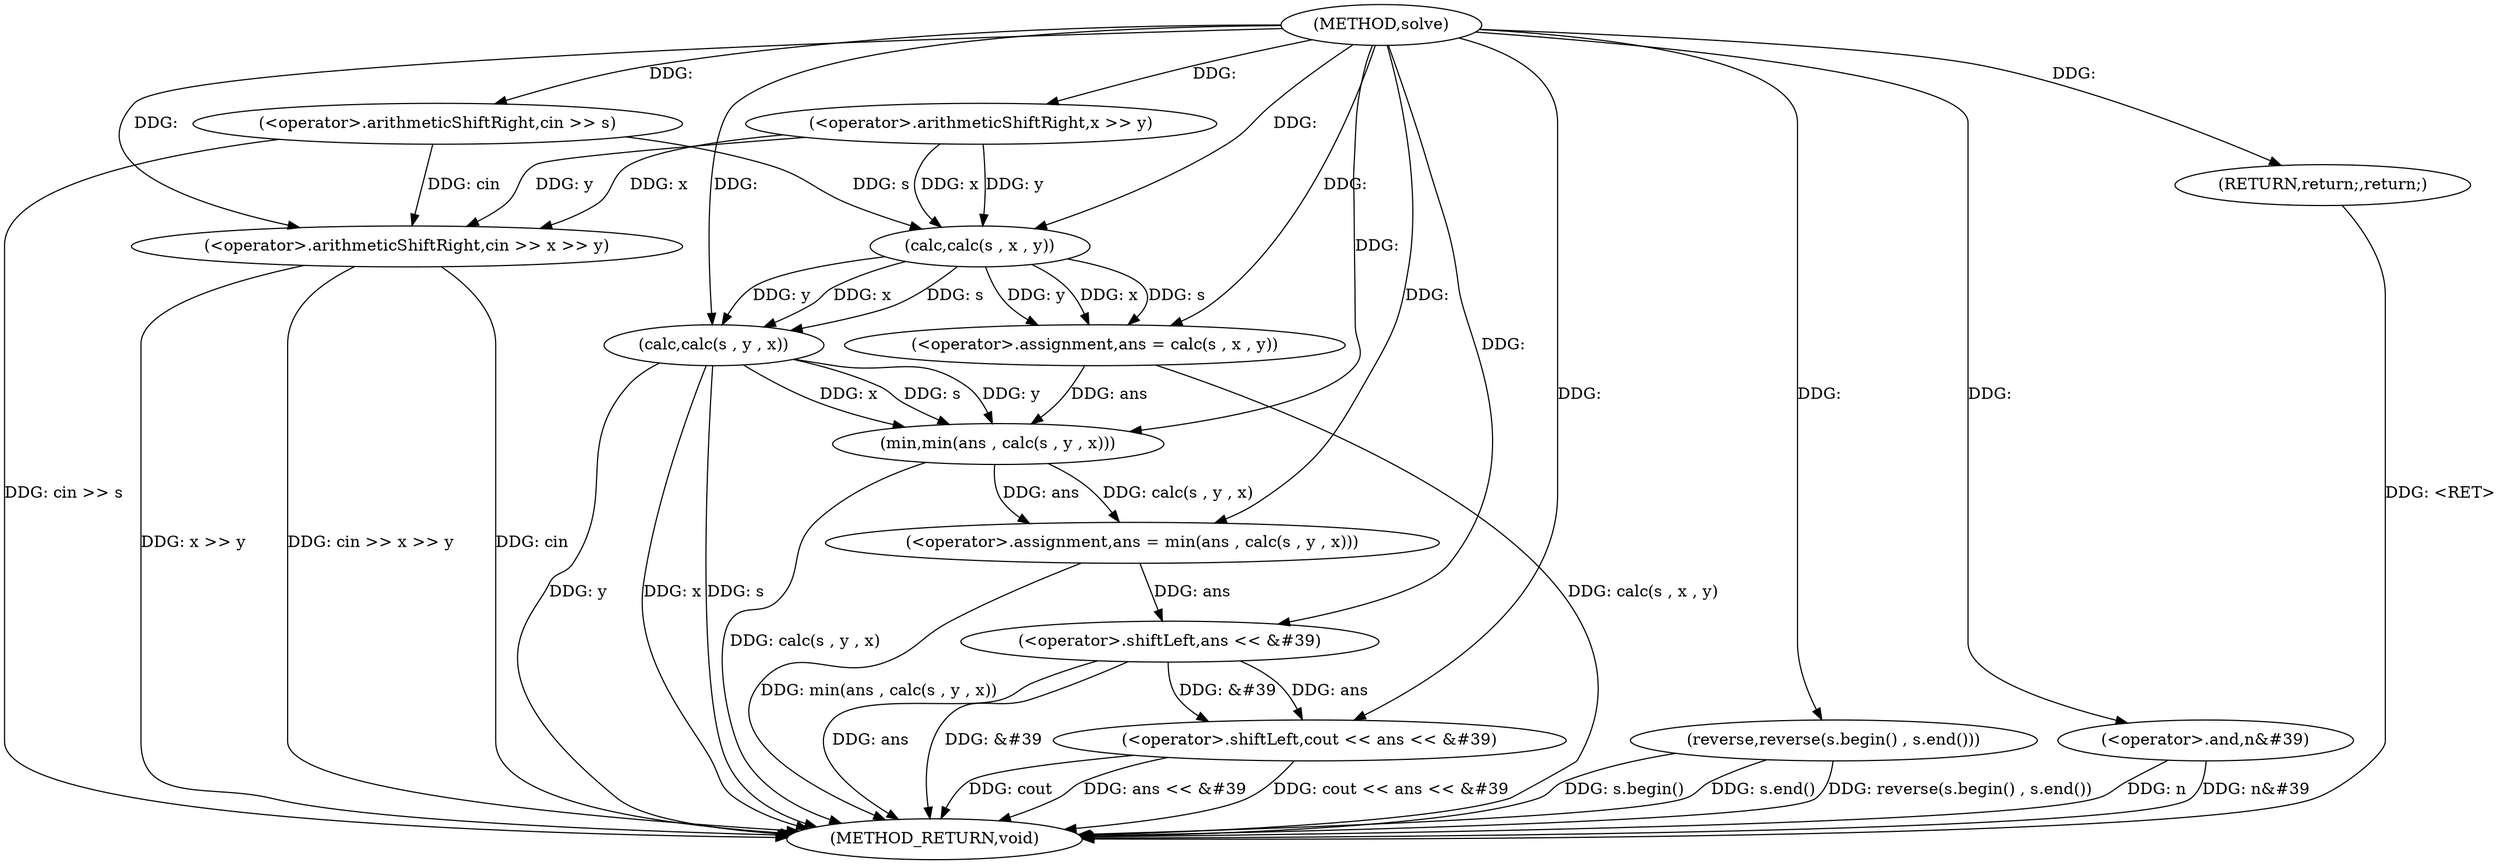 digraph "solve" {  
"1000141" [label = "(METHOD,solve)" ]
"1000182" [label = "(METHOD_RETURN,void)" ]
"1000144" [label = "(<operator>.arithmeticShiftRight,cin >> s)" ]
"1000149" [label = "(<operator>.arithmeticShiftRight,cin >> x >> y)" ]
"1000155" [label = "(<operator>.assignment,ans = calc(s , x , y))" ]
"1000161" [label = "(reverse,reverse(s.begin() , s.end()))" ]
"1000164" [label = "(<operator>.assignment,ans = min(ans , calc(s , y , x)))" ]
"1000172" [label = "(<operator>.shiftLeft,cout << ans << &#39)" ]
"1000178" [label = "(<operator>.and,n&#39)" ]
"1000181" [label = "(RETURN,return;,return;)" ]
"1000151" [label = "(<operator>.arithmeticShiftRight,x >> y)" ]
"1000157" [label = "(calc,calc(s , x , y))" ]
"1000166" [label = "(min,min(ans , calc(s , y , x)))" ]
"1000174" [label = "(<operator>.shiftLeft,ans << &#39)" ]
"1000168" [label = "(calc,calc(s , y , x))" ]
  "1000181" -> "1000182"  [ label = "DDG: <RET>"] 
  "1000144" -> "1000182"  [ label = "DDG: cin >> s"] 
  "1000149" -> "1000182"  [ label = "DDG: cin"] 
  "1000149" -> "1000182"  [ label = "DDG: x >> y"] 
  "1000149" -> "1000182"  [ label = "DDG: cin >> x >> y"] 
  "1000155" -> "1000182"  [ label = "DDG: calc(s , x , y)"] 
  "1000161" -> "1000182"  [ label = "DDG: s.begin()"] 
  "1000161" -> "1000182"  [ label = "DDG: s.end()"] 
  "1000161" -> "1000182"  [ label = "DDG: reverse(s.begin() , s.end())"] 
  "1000168" -> "1000182"  [ label = "DDG: s"] 
  "1000168" -> "1000182"  [ label = "DDG: y"] 
  "1000168" -> "1000182"  [ label = "DDG: x"] 
  "1000166" -> "1000182"  [ label = "DDG: calc(s , y , x)"] 
  "1000164" -> "1000182"  [ label = "DDG: min(ans , calc(s , y , x))"] 
  "1000174" -> "1000182"  [ label = "DDG: ans"] 
  "1000174" -> "1000182"  [ label = "DDG: &#39"] 
  "1000172" -> "1000182"  [ label = "DDG: ans << &#39"] 
  "1000172" -> "1000182"  [ label = "DDG: cout << ans << &#39"] 
  "1000178" -> "1000182"  [ label = "DDG: n&#39"] 
  "1000178" -> "1000182"  [ label = "DDG: n"] 
  "1000172" -> "1000182"  [ label = "DDG: cout"] 
  "1000157" -> "1000155"  [ label = "DDG: y"] 
  "1000157" -> "1000155"  [ label = "DDG: x"] 
  "1000157" -> "1000155"  [ label = "DDG: s"] 
  "1000166" -> "1000164"  [ label = "DDG: calc(s , y , x)"] 
  "1000166" -> "1000164"  [ label = "DDG: ans"] 
  "1000141" -> "1000181"  [ label = "DDG: "] 
  "1000141" -> "1000144"  [ label = "DDG: "] 
  "1000144" -> "1000149"  [ label = "DDG: cin"] 
  "1000141" -> "1000149"  [ label = "DDG: "] 
  "1000151" -> "1000149"  [ label = "DDG: y"] 
  "1000151" -> "1000149"  [ label = "DDG: x"] 
  "1000141" -> "1000155"  [ label = "DDG: "] 
  "1000141" -> "1000161"  [ label = "DDG: "] 
  "1000141" -> "1000164"  [ label = "DDG: "] 
  "1000141" -> "1000172"  [ label = "DDG: "] 
  "1000174" -> "1000172"  [ label = "DDG: &#39"] 
  "1000174" -> "1000172"  [ label = "DDG: ans"] 
  "1000141" -> "1000178"  [ label = "DDG: "] 
  "1000141" -> "1000151"  [ label = "DDG: "] 
  "1000144" -> "1000157"  [ label = "DDG: s"] 
  "1000141" -> "1000157"  [ label = "DDG: "] 
  "1000151" -> "1000157"  [ label = "DDG: y"] 
  "1000151" -> "1000157"  [ label = "DDG: x"] 
  "1000155" -> "1000166"  [ label = "DDG: ans"] 
  "1000141" -> "1000166"  [ label = "DDG: "] 
  "1000168" -> "1000166"  [ label = "DDG: y"] 
  "1000168" -> "1000166"  [ label = "DDG: x"] 
  "1000168" -> "1000166"  [ label = "DDG: s"] 
  "1000164" -> "1000174"  [ label = "DDG: ans"] 
  "1000141" -> "1000174"  [ label = "DDG: "] 
  "1000157" -> "1000168"  [ label = "DDG: s"] 
  "1000141" -> "1000168"  [ label = "DDG: "] 
  "1000157" -> "1000168"  [ label = "DDG: y"] 
  "1000157" -> "1000168"  [ label = "DDG: x"] 
}
